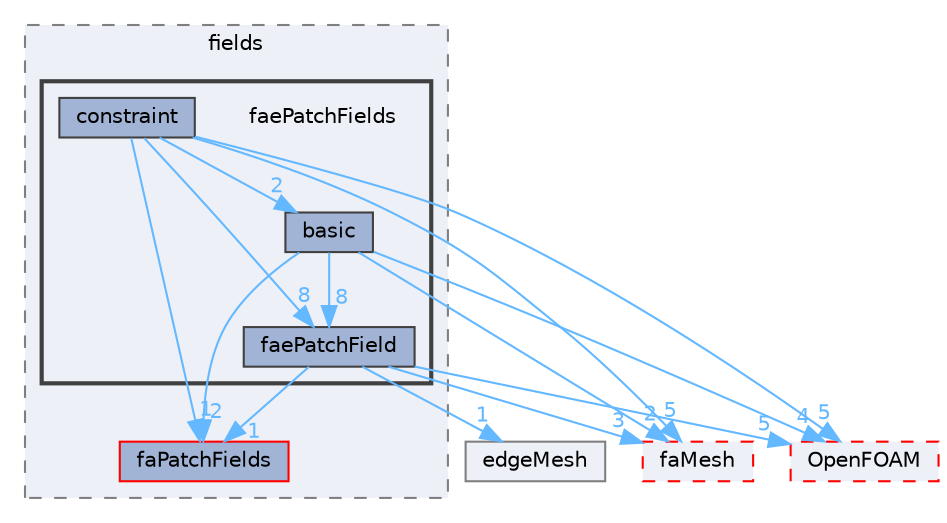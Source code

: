 digraph "src/finiteArea/fields/faePatchFields"
{
 // LATEX_PDF_SIZE
  bgcolor="transparent";
  edge [fontname=Helvetica,fontsize=10,labelfontname=Helvetica,labelfontsize=10];
  node [fontname=Helvetica,fontsize=10,shape=box,height=0.2,width=0.4];
  compound=true
  subgraph clusterdir_82c77a639fb8894523e0866635d617d1 {
    graph [ bgcolor="#edf0f7", pencolor="grey50", label="fields", fontname=Helvetica,fontsize=10 style="filled,dashed", URL="dir_82c77a639fb8894523e0866635d617d1.html",tooltip=""]
  dir_2ab18c7cf3ac70392000d64dbb3a76b5 [label="faPatchFields", fillcolor="#a2b4d6", color="red", style="filled", URL="dir_2ab18c7cf3ac70392000d64dbb3a76b5.html",tooltip=""];
  subgraph clusterdir_df4e6442309378257387a8327f9cd3cb {
    graph [ bgcolor="#edf0f7", pencolor="grey25", label="", fontname=Helvetica,fontsize=10 style="filled,bold", URL="dir_df4e6442309378257387a8327f9cd3cb.html",tooltip=""]
    dir_df4e6442309378257387a8327f9cd3cb [shape=plaintext, label="faePatchFields"];
  dir_9a9f627b286188d2cd1baa0c83c91946 [label="basic", fillcolor="#a2b4d6", color="grey25", style="filled", URL="dir_9a9f627b286188d2cd1baa0c83c91946.html",tooltip=""];
  dir_e83479c5cbdc0de817f80b34628cf9bc [label="constraint", fillcolor="#a2b4d6", color="grey25", style="filled", URL="dir_e83479c5cbdc0de817f80b34628cf9bc.html",tooltip=""];
  dir_89f267ce19ccb856c83f45a6dc92ab14 [label="faePatchField", fillcolor="#a2b4d6", color="grey25", style="filled", URL="dir_89f267ce19ccb856c83f45a6dc92ab14.html",tooltip=""];
  }
  }
  dir_6ef5889ffbfbbd682d743a67e9ce9e17 [label="edgeMesh", fillcolor="#edf0f7", color="grey50", style="filled", URL="dir_6ef5889ffbfbbd682d743a67e9ce9e17.html",tooltip=""];
  dir_c5473ff19b20e6ec4dfe5c310b3778a8 [label="OpenFOAM", fillcolor="#edf0f7", color="red", style="filled,dashed", URL="dir_c5473ff19b20e6ec4dfe5c310b3778a8.html",tooltip=""];
  dir_f14612db68a06d13a87d37d60dc895d5 [label="faMesh", fillcolor="#edf0f7", color="red", style="filled,dashed", URL="dir_f14612db68a06d13a87d37d60dc895d5.html",tooltip=""];
  dir_9a9f627b286188d2cd1baa0c83c91946->dir_2ab18c7cf3ac70392000d64dbb3a76b5 [headlabel="2", labeldistance=1.5 headhref="dir_000205_001307.html" href="dir_000205_001307.html" color="steelblue1" fontcolor="steelblue1"];
  dir_9a9f627b286188d2cd1baa0c83c91946->dir_89f267ce19ccb856c83f45a6dc92ab14 [headlabel="8", labeldistance=1.5 headhref="dir_000205_001284.html" href="dir_000205_001284.html" color="steelblue1" fontcolor="steelblue1"];
  dir_9a9f627b286188d2cd1baa0c83c91946->dir_c5473ff19b20e6ec4dfe5c310b3778a8 [headlabel="4", labeldistance=1.5 headhref="dir_000205_002695.html" href="dir_000205_002695.html" color="steelblue1" fontcolor="steelblue1"];
  dir_9a9f627b286188d2cd1baa0c83c91946->dir_f14612db68a06d13a87d37d60dc895d5 [headlabel="2", labeldistance=1.5 headhref="dir_000205_001295.html" href="dir_000205_001295.html" color="steelblue1" fontcolor="steelblue1"];
  dir_e83479c5cbdc0de817f80b34628cf9bc->dir_9a9f627b286188d2cd1baa0c83c91946 [headlabel="2", labeldistance=1.5 headhref="dir_000651_000205.html" href="dir_000651_000205.html" color="steelblue1" fontcolor="steelblue1"];
  dir_e83479c5cbdc0de817f80b34628cf9bc->dir_f14612db68a06d13a87d37d60dc895d5 [headlabel="5", labeldistance=1.5 headhref="dir_000651_001295.html" href="dir_000651_001295.html" color="steelblue1" fontcolor="steelblue1"];
  dir_e83479c5cbdc0de817f80b34628cf9bc->dir_89f267ce19ccb856c83f45a6dc92ab14 [headlabel="8", labeldistance=1.5 headhref="dir_000651_001284.html" href="dir_000651_001284.html" color="steelblue1" fontcolor="steelblue1"];
  dir_e83479c5cbdc0de817f80b34628cf9bc->dir_c5473ff19b20e6ec4dfe5c310b3778a8 [headlabel="5", labeldistance=1.5 headhref="dir_000651_002695.html" href="dir_000651_002695.html" color="steelblue1" fontcolor="steelblue1"];
  dir_e83479c5cbdc0de817f80b34628cf9bc->dir_2ab18c7cf3ac70392000d64dbb3a76b5 [headlabel="1", labeldistance=1.5 headhref="dir_000651_001307.html" href="dir_000651_001307.html" color="steelblue1" fontcolor="steelblue1"];
  dir_89f267ce19ccb856c83f45a6dc92ab14->dir_2ab18c7cf3ac70392000d64dbb3a76b5 [headlabel="1", labeldistance=1.5 headhref="dir_001284_001307.html" href="dir_001284_001307.html" color="steelblue1" fontcolor="steelblue1"];
  dir_89f267ce19ccb856c83f45a6dc92ab14->dir_6ef5889ffbfbbd682d743a67e9ce9e17 [headlabel="1", labeldistance=1.5 headhref="dir_001284_001111.html" href="dir_001284_001111.html" color="steelblue1" fontcolor="steelblue1"];
  dir_89f267ce19ccb856c83f45a6dc92ab14->dir_c5473ff19b20e6ec4dfe5c310b3778a8 [headlabel="5", labeldistance=1.5 headhref="dir_001284_002695.html" href="dir_001284_002695.html" color="steelblue1" fontcolor="steelblue1"];
  dir_89f267ce19ccb856c83f45a6dc92ab14->dir_f14612db68a06d13a87d37d60dc895d5 [headlabel="3", labeldistance=1.5 headhref="dir_001284_001295.html" href="dir_001284_001295.html" color="steelblue1" fontcolor="steelblue1"];
}
